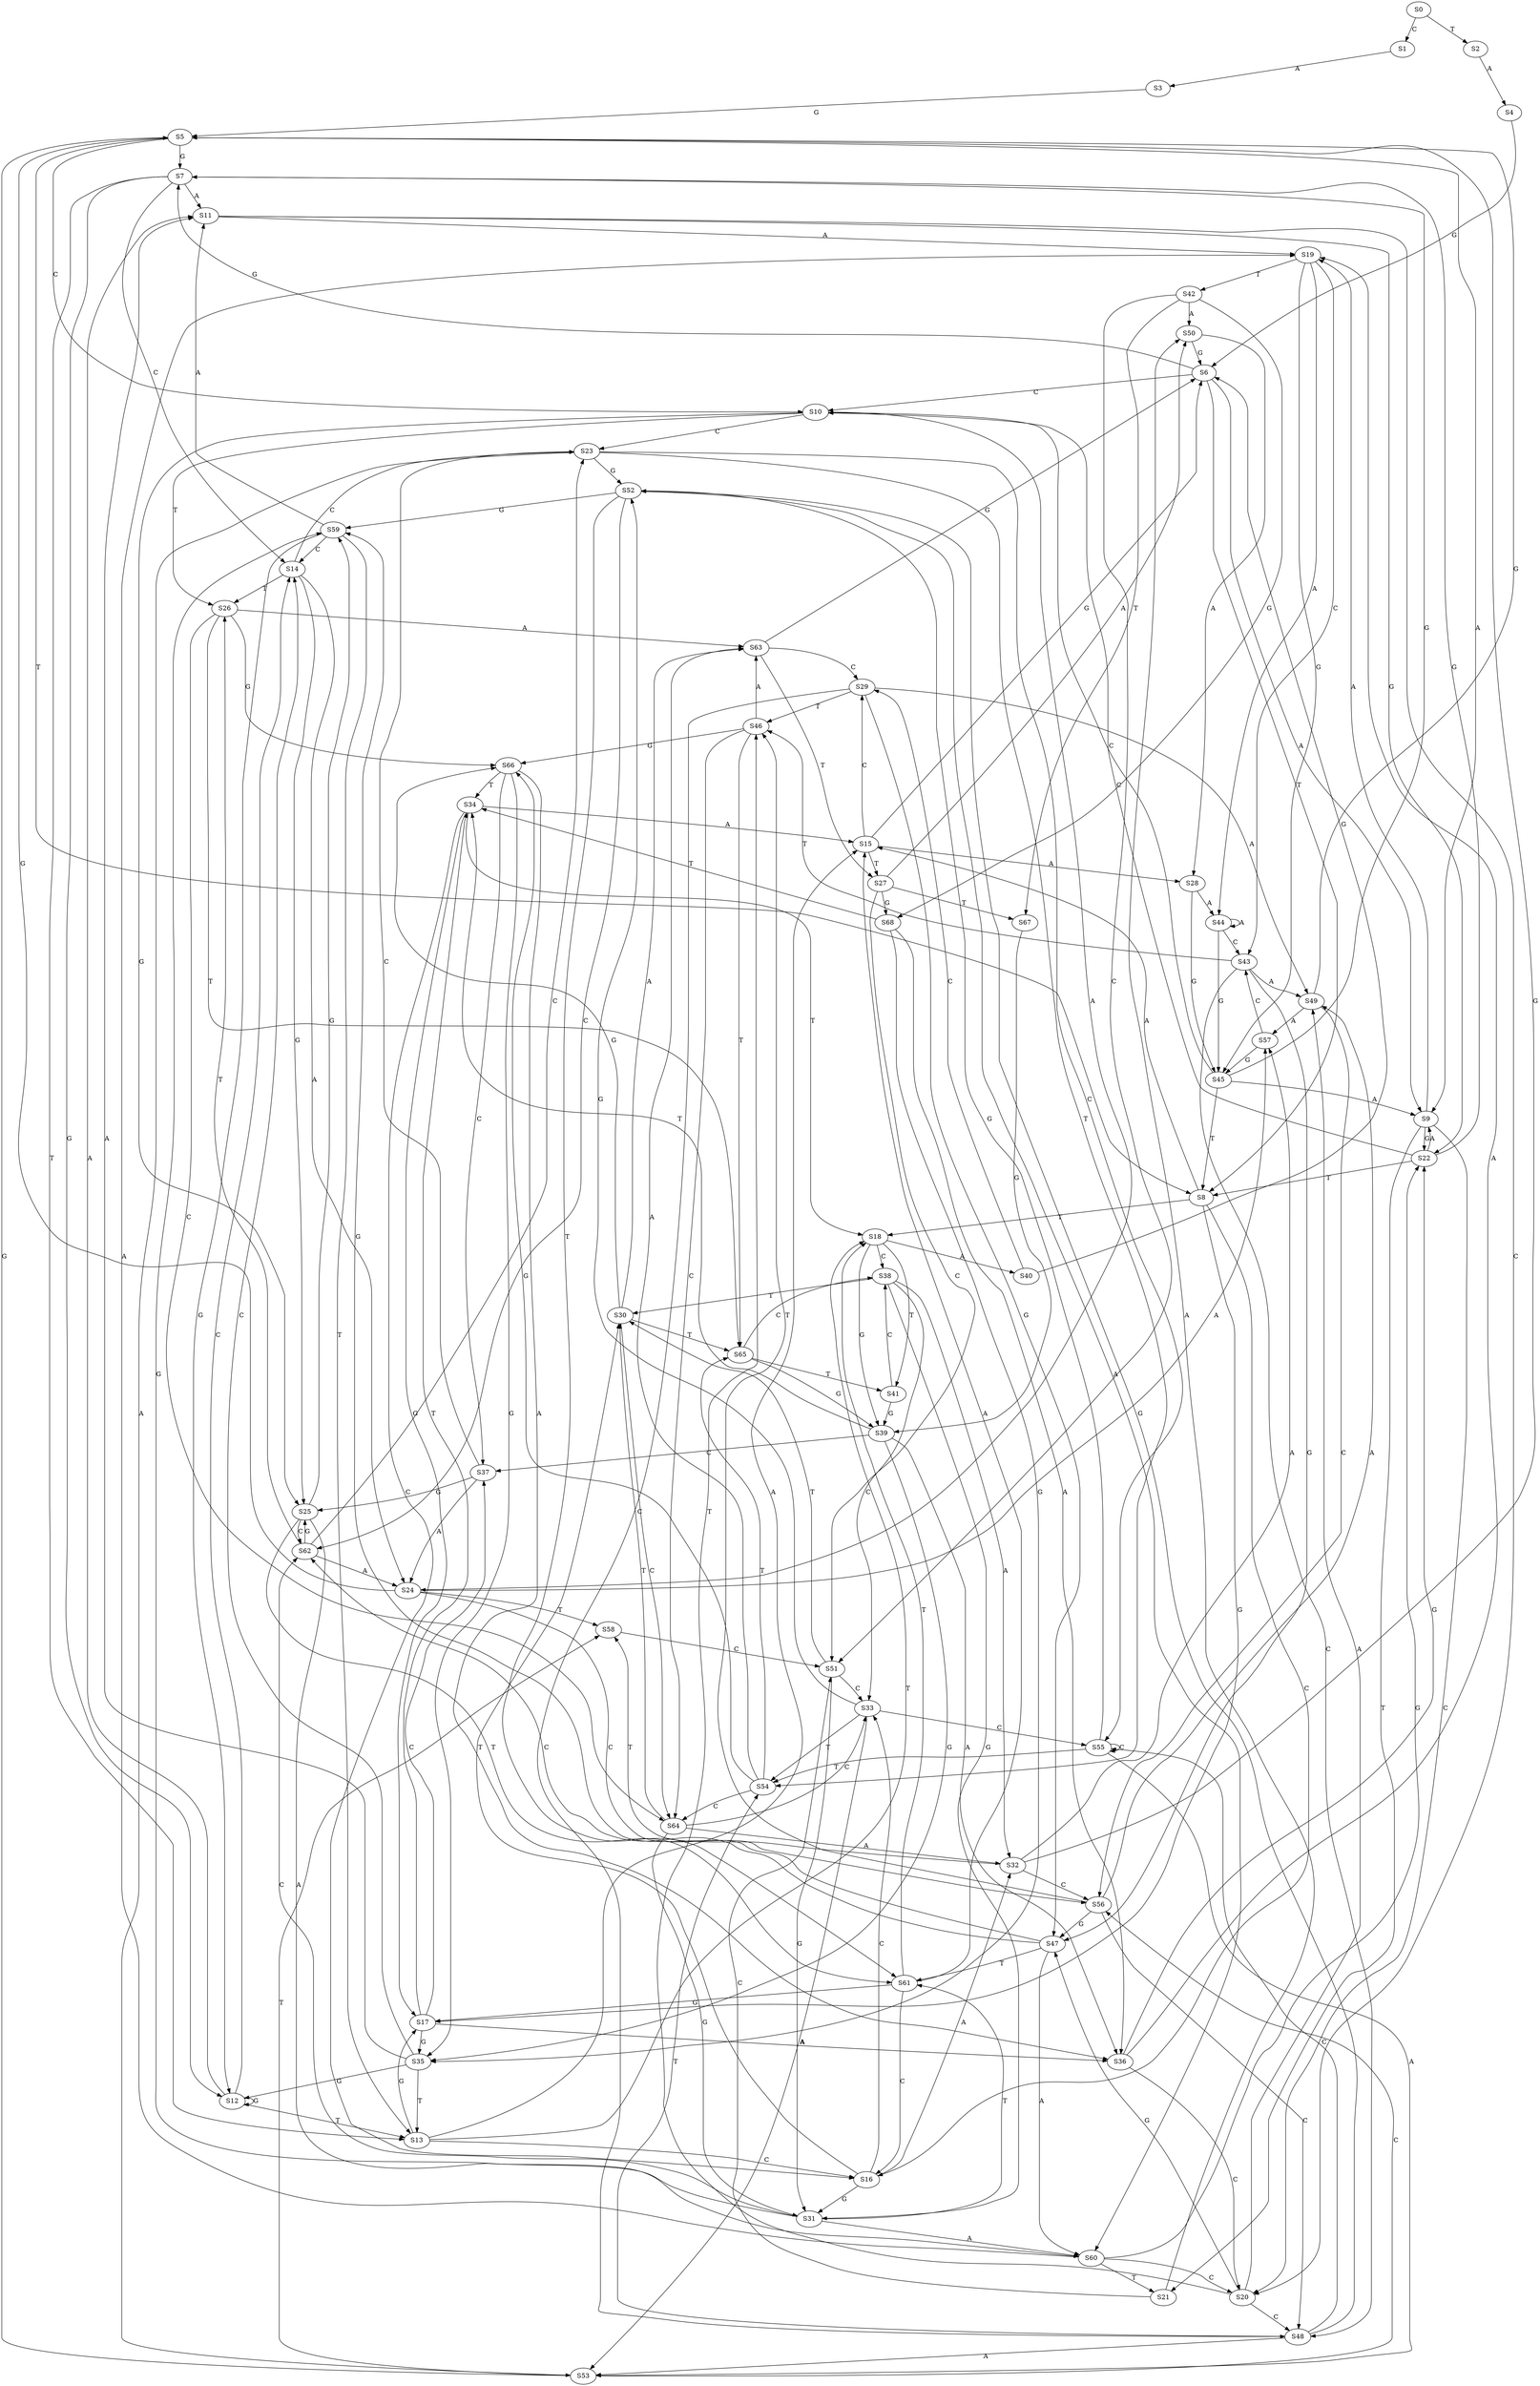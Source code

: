 strict digraph  {
	S0 -> S1 [ label = C ];
	S0 -> S2 [ label = T ];
	S1 -> S3 [ label = A ];
	S2 -> S4 [ label = A ];
	S3 -> S5 [ label = G ];
	S4 -> S6 [ label = G ];
	S5 -> S7 [ label = G ];
	S5 -> S8 [ label = T ];
	S5 -> S9 [ label = A ];
	S5 -> S10 [ label = C ];
	S6 -> S8 [ label = T ];
	S6 -> S9 [ label = A ];
	S6 -> S10 [ label = C ];
	S6 -> S7 [ label = G ];
	S7 -> S11 [ label = A ];
	S7 -> S12 [ label = G ];
	S7 -> S13 [ label = T ];
	S7 -> S14 [ label = C ];
	S8 -> S15 [ label = A ];
	S8 -> S16 [ label = C ];
	S8 -> S17 [ label = G ];
	S8 -> S18 [ label = T ];
	S9 -> S19 [ label = A ];
	S9 -> S20 [ label = C ];
	S9 -> S21 [ label = T ];
	S9 -> S22 [ label = G ];
	S10 -> S23 [ label = C ];
	S10 -> S24 [ label = A ];
	S10 -> S25 [ label = G ];
	S10 -> S26 [ label = T ];
	S11 -> S19 [ label = A ];
	S11 -> S22 [ label = G ];
	S11 -> S20 [ label = C ];
	S12 -> S13 [ label = T ];
	S12 -> S14 [ label = C ];
	S12 -> S12 [ label = G ];
	S12 -> S11 [ label = A ];
	S13 -> S15 [ label = A ];
	S13 -> S16 [ label = C ];
	S13 -> S17 [ label = G ];
	S13 -> S18 [ label = T ];
	S14 -> S26 [ label = T ];
	S14 -> S23 [ label = C ];
	S14 -> S24 [ label = A ];
	S14 -> S25 [ label = G ];
	S15 -> S27 [ label = T ];
	S15 -> S6 [ label = G ];
	S15 -> S28 [ label = A ];
	S15 -> S29 [ label = C ];
	S16 -> S30 [ label = T ];
	S16 -> S31 [ label = G ];
	S16 -> S32 [ label = A ];
	S16 -> S33 [ label = C ];
	S17 -> S34 [ label = T ];
	S17 -> S35 [ label = G ];
	S17 -> S36 [ label = A ];
	S17 -> S37 [ label = C ];
	S18 -> S38 [ label = C ];
	S18 -> S39 [ label = G ];
	S18 -> S40 [ label = A ];
	S18 -> S41 [ label = T ];
	S19 -> S42 [ label = T ];
	S19 -> S43 [ label = C ];
	S19 -> S44 [ label = A ];
	S19 -> S45 [ label = G ];
	S20 -> S46 [ label = T ];
	S20 -> S47 [ label = G ];
	S20 -> S48 [ label = C ];
	S20 -> S49 [ label = A ];
	S21 -> S50 [ label = A ];
	S21 -> S51 [ label = C ];
	S22 -> S8 [ label = T ];
	S22 -> S7 [ label = G ];
	S22 -> S9 [ label = A ];
	S22 -> S10 [ label = C ];
	S23 -> S52 [ label = G ];
	S23 -> S53 [ label = A ];
	S23 -> S54 [ label = T ];
	S23 -> S55 [ label = C ];
	S24 -> S5 [ label = G ];
	S24 -> S56 [ label = C ];
	S24 -> S57 [ label = A ];
	S24 -> S58 [ label = T ];
	S25 -> S59 [ label = G ];
	S25 -> S60 [ label = A ];
	S25 -> S61 [ label = T ];
	S25 -> S62 [ label = C ];
	S26 -> S63 [ label = A ];
	S26 -> S64 [ label = C ];
	S26 -> S65 [ label = T ];
	S26 -> S66 [ label = G ];
	S27 -> S51 [ label = C ];
	S27 -> S50 [ label = A ];
	S27 -> S67 [ label = T ];
	S27 -> S68 [ label = G ];
	S28 -> S45 [ label = G ];
	S28 -> S44 [ label = A ];
	S29 -> S47 [ label = G ];
	S29 -> S46 [ label = T ];
	S29 -> S48 [ label = C ];
	S29 -> S49 [ label = A ];
	S30 -> S66 [ label = G ];
	S30 -> S64 [ label = C ];
	S30 -> S63 [ label = A ];
	S30 -> S65 [ label = T ];
	S31 -> S59 [ label = G ];
	S31 -> S61 [ label = T ];
	S31 -> S62 [ label = C ];
	S31 -> S60 [ label = A ];
	S32 -> S58 [ label = T ];
	S32 -> S56 [ label = C ];
	S32 -> S57 [ label = A ];
	S32 -> S5 [ label = G ];
	S33 -> S55 [ label = C ];
	S33 -> S53 [ label = A ];
	S33 -> S54 [ label = T ];
	S33 -> S52 [ label = G ];
	S34 -> S16 [ label = C ];
	S34 -> S18 [ label = T ];
	S34 -> S17 [ label = G ];
	S34 -> S15 [ label = A ];
	S35 -> S12 [ label = G ];
	S35 -> S14 [ label = C ];
	S35 -> S11 [ label = A ];
	S35 -> S13 [ label = T ];
	S36 -> S22 [ label = G ];
	S36 -> S20 [ label = C ];
	S36 -> S19 [ label = A ];
	S37 -> S23 [ label = C ];
	S37 -> S25 [ label = G ];
	S37 -> S24 [ label = A ];
	S38 -> S32 [ label = A ];
	S38 -> S33 [ label = C ];
	S38 -> S31 [ label = G ];
	S38 -> S30 [ label = T ];
	S39 -> S35 [ label = G ];
	S39 -> S37 [ label = C ];
	S39 -> S34 [ label = T ];
	S39 -> S36 [ label = A ];
	S40 -> S29 [ label = C ];
	S40 -> S6 [ label = G ];
	S41 -> S39 [ label = G ];
	S41 -> S38 [ label = C ];
	S42 -> S50 [ label = A ];
	S42 -> S51 [ label = C ];
	S42 -> S68 [ label = G ];
	S42 -> S67 [ label = T ];
	S43 -> S49 [ label = A ];
	S43 -> S48 [ label = C ];
	S43 -> S47 [ label = G ];
	S43 -> S46 [ label = T ];
	S44 -> S45 [ label = G ];
	S44 -> S43 [ label = C ];
	S44 -> S44 [ label = A ];
	S45 -> S8 [ label = T ];
	S45 -> S9 [ label = A ];
	S45 -> S10 [ label = C ];
	S45 -> S7 [ label = G ];
	S46 -> S63 [ label = A ];
	S46 -> S64 [ label = C ];
	S46 -> S65 [ label = T ];
	S46 -> S66 [ label = G ];
	S47 -> S59 [ label = G ];
	S47 -> S60 [ label = A ];
	S47 -> S61 [ label = T ];
	S47 -> S62 [ label = C ];
	S48 -> S55 [ label = C ];
	S48 -> S53 [ label = A ];
	S48 -> S54 [ label = T ];
	S48 -> S52 [ label = G ];
	S49 -> S5 [ label = G ];
	S49 -> S56 [ label = C ];
	S49 -> S57 [ label = A ];
	S50 -> S6 [ label = G ];
	S50 -> S28 [ label = A ];
	S51 -> S33 [ label = C ];
	S51 -> S31 [ label = G ];
	S51 -> S30 [ label = T ];
	S52 -> S60 [ label = A ];
	S52 -> S59 [ label = G ];
	S52 -> S61 [ label = T ];
	S52 -> S62 [ label = C ];
	S53 -> S5 [ label = G ];
	S53 -> S58 [ label = T ];
	S53 -> S56 [ label = C ];
	S54 -> S66 [ label = G ];
	S54 -> S64 [ label = C ];
	S54 -> S65 [ label = T ];
	S54 -> S63 [ label = A ];
	S55 -> S52 [ label = G ];
	S55 -> S55 [ label = C ];
	S55 -> S53 [ label = A ];
	S55 -> S54 [ label = T ];
	S56 -> S46 [ label = T ];
	S56 -> S48 [ label = C ];
	S56 -> S49 [ label = A ];
	S56 -> S47 [ label = G ];
	S57 -> S45 [ label = G ];
	S57 -> S43 [ label = C ];
	S58 -> S51 [ label = C ];
	S59 -> S11 [ label = A ];
	S59 -> S12 [ label = G ];
	S59 -> S14 [ label = C ];
	S59 -> S13 [ label = T ];
	S60 -> S19 [ label = A ];
	S60 -> S20 [ label = C ];
	S60 -> S22 [ label = G ];
	S60 -> S21 [ label = T ];
	S61 -> S16 [ label = C ];
	S61 -> S15 [ label = A ];
	S61 -> S17 [ label = G ];
	S61 -> S18 [ label = T ];
	S62 -> S25 [ label = G ];
	S62 -> S26 [ label = T ];
	S62 -> S23 [ label = C ];
	S62 -> S24 [ label = A ];
	S63 -> S6 [ label = G ];
	S63 -> S27 [ label = T ];
	S63 -> S29 [ label = C ];
	S64 -> S30 [ label = T ];
	S64 -> S31 [ label = G ];
	S64 -> S33 [ label = C ];
	S64 -> S32 [ label = A ];
	S65 -> S38 [ label = C ];
	S65 -> S41 [ label = T ];
	S65 -> S39 [ label = G ];
	S66 -> S36 [ label = A ];
	S66 -> S37 [ label = C ];
	S66 -> S35 [ label = G ];
	S66 -> S34 [ label = T ];
	S67 -> S39 [ label = G ];
	S68 -> S35 [ label = G ];
	S68 -> S36 [ label = A ];
	S68 -> S34 [ label = T ];
}
